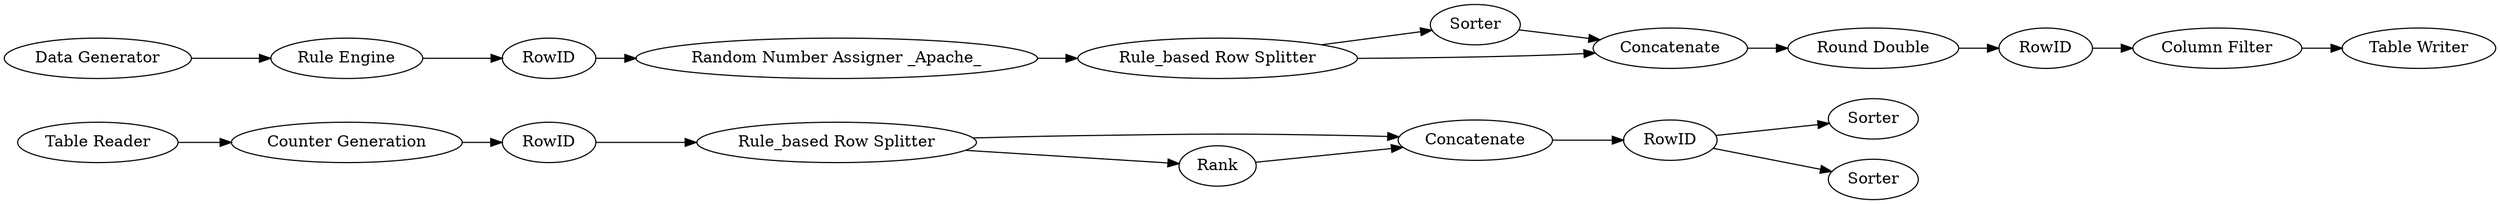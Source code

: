 digraph {
	14 -> 16
	12 -> 14
	18 -> 5
	21 -> 22
	19 -> 13
	13 -> 21
	18 -> 19
	6 -> 12
	22 -> 8
	1 -> 2
	20 -> 4
	10 -> 11
	15 -> 6
	2 -> 20
	6 -> 14
	11 -> 15
	16 -> 23
	4 -> 18
	16 -> 17
	5 -> 19
	18 [label="Rule_based Row Splitter"]
	21 [label=RowID]
	8 [label="Table Writer"]
	17 [label=Sorter]
	19 [label=Concatenate]
	6 [label="Rule_based Row Splitter"]
	15 [label=RowID]
	10 [label="Table Reader"]
	12 [label=Rank]
	16 [label=RowID]
	1 [label="Data Generator"]
	22 [label="Column Filter"]
	11 [label="Counter Generation"]
	4 [label="Random Number Assigner _Apache_"]
	23 [label=Sorter]
	14 [label=Concatenate]
	5 [label=Sorter]
	20 [label=RowID]
	13 [label="Round Double"]
	2 [label="Rule Engine"]
	rankdir=LR
}
